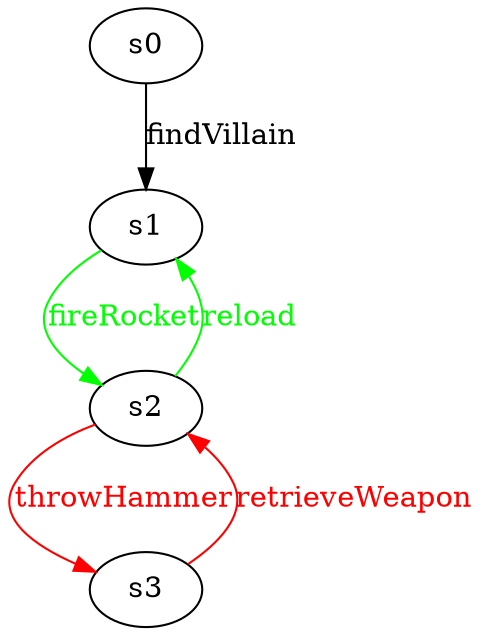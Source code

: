 digraph G {
    s0 [label="s0", color="#000000", fontcolor="#000000"];
    s1 [label="s1", color="#000000", fontcolor="#000000"];
    s2 [label="s2", color="#000000", fontcolor="#000000"];
    
      s3 [label="s3", color="#000000", fontcolor="#000000"];
    
  
    
      s0 -> s1 [label="findVillain", color="black", fontcolor="black"];
    
    
    
      s1 -> s2 [label="fireRocket", color="green", fontcolor="green"];
    
    
      s2 -> s1 [label="reload", color="green", fontcolor="green"];
    
    
    
      s2 -> s3 [label="throwHammer", color="red", fontcolor="red"];
    
    
      s3 -> s2 [label="retrieveWeapon", color="red", fontcolor="red"];
    
  }
  
